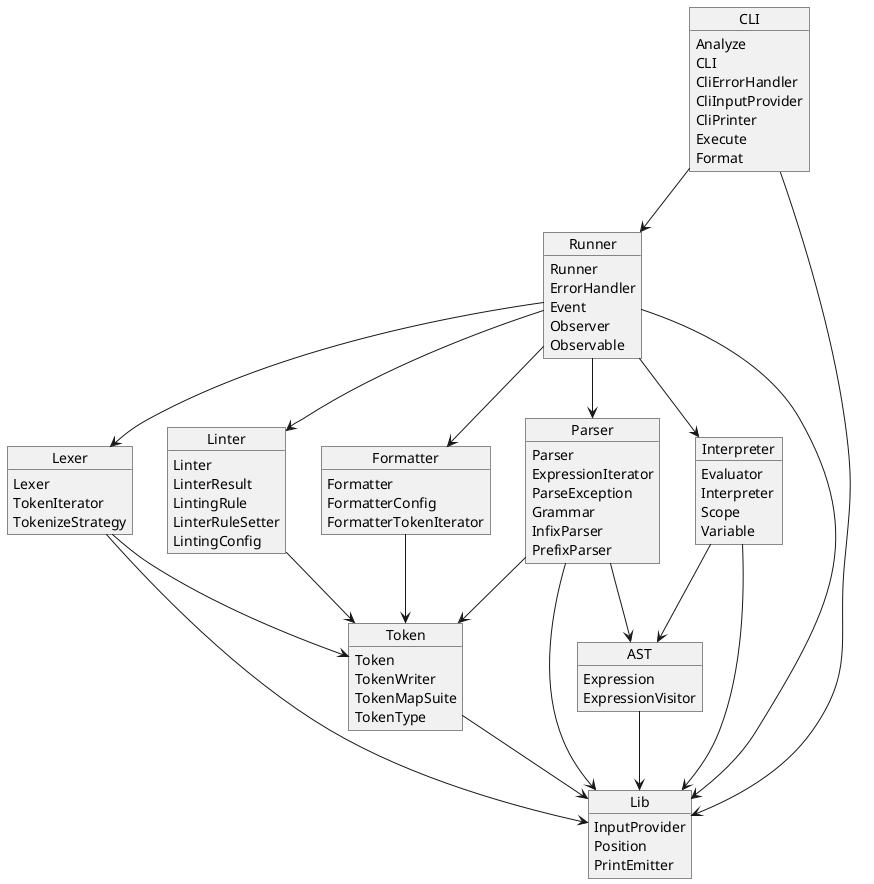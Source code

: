 @startuml
'https://plantuml.com/object-diagram

object Lexer{
    Lexer
    TokenIterator
    TokenizeStrategy
}
object Interpreter{
    Evaluator
    Interpreter
    Scope
    Variable
}
object Runner{
    Runner
    ErrorHandler
    Event
    Observer
    Observable
}
object Parser{
    Parser
    ExpressionIterator
    ParseException
    Grammar
    InfixParser
    PrefixParser
}
object Token{
    Token
    TokenWriter
    TokenMapSuite
    TokenType
}
object AST{
    Expression
    ExpressionVisitor
}
object CLI{
    Analyze
    CLI
    CliErrorHandler
    CliInputProvider
    CliPrinter
    Execute
    Format
}
object Linter{
    Linter
    LinterResult
    LintingRule
    LinterRuleSetter
    LintingConfig
}
object Formatter{
    Formatter
    FormatterConfig
    FormatterTokenIterator
    }
object Lib{
    InputProvider
    Position
    PrintEmitter
}

Runner -down-> Interpreter
Runner -down-> Parser
Runner -down-> Linter
Runner -down-> Formatter
Runner -down-> Lexer
CLI -down-> Runner
Lexer -down-> Token
Parser -down-> Token
Formatter -down-> Token
Linter -down-> Token
Parser -down-> AST
Interpreter -down-> AST
Token -down-> Lib
AST -down-> Lib
Runner -down-> Lib
Interpreter -down-> Lib
Parser -down-> Lib
Lexer -down-> Lib
CLI -down-> Lib

@enduml